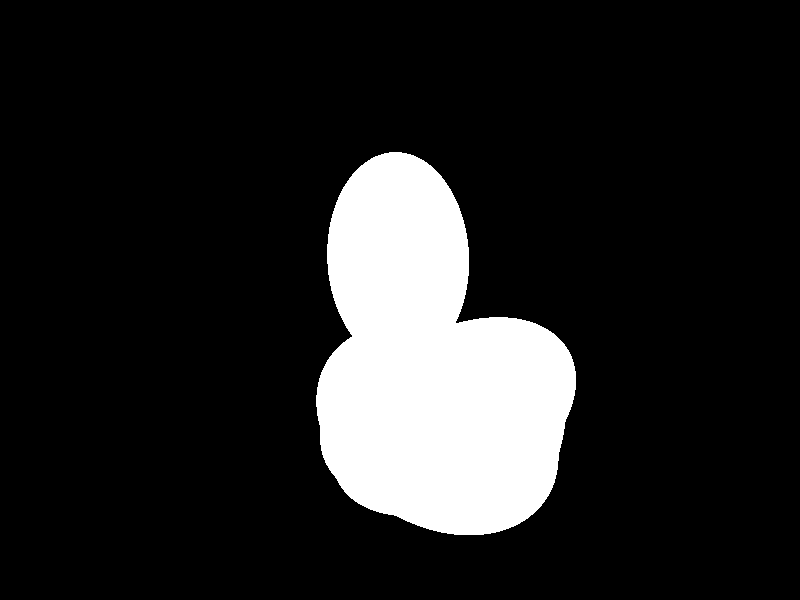   #include "colors.inc"
  
  background{Black}
  
  camera {
	angle 50
    location <0,0,-80>
    look_at <0,0,0>
  }
  
  light_source { <0,-10,-80> color White}
 

#declare NewStimBlob7 = blob{
	threshold 0.1
	
	sphere{
	<0,0,0>, 8, 1
	scale<0,1.5,0>
	translate<0,4,0>
	rotate<0,0,-35>
	}
	sphere{
	<0,0,0>, 6, 1
	scale<0,2.5,2.5>
	translate<-9,-7.5,5>
	rotate<0,0,6>
	}
	sphere{
	<0,0,0>, 6, 1
	scale<0,2.5,2.5>
	translate<9,-7.5,5>
	rotate<0,0,-80>
	}
	}
object{ NewStimBlob7
	pigment {White}
	rotate<0,0,40>
	rotate<0,60,0>
	finish{
	phong 0.0
	}
	}